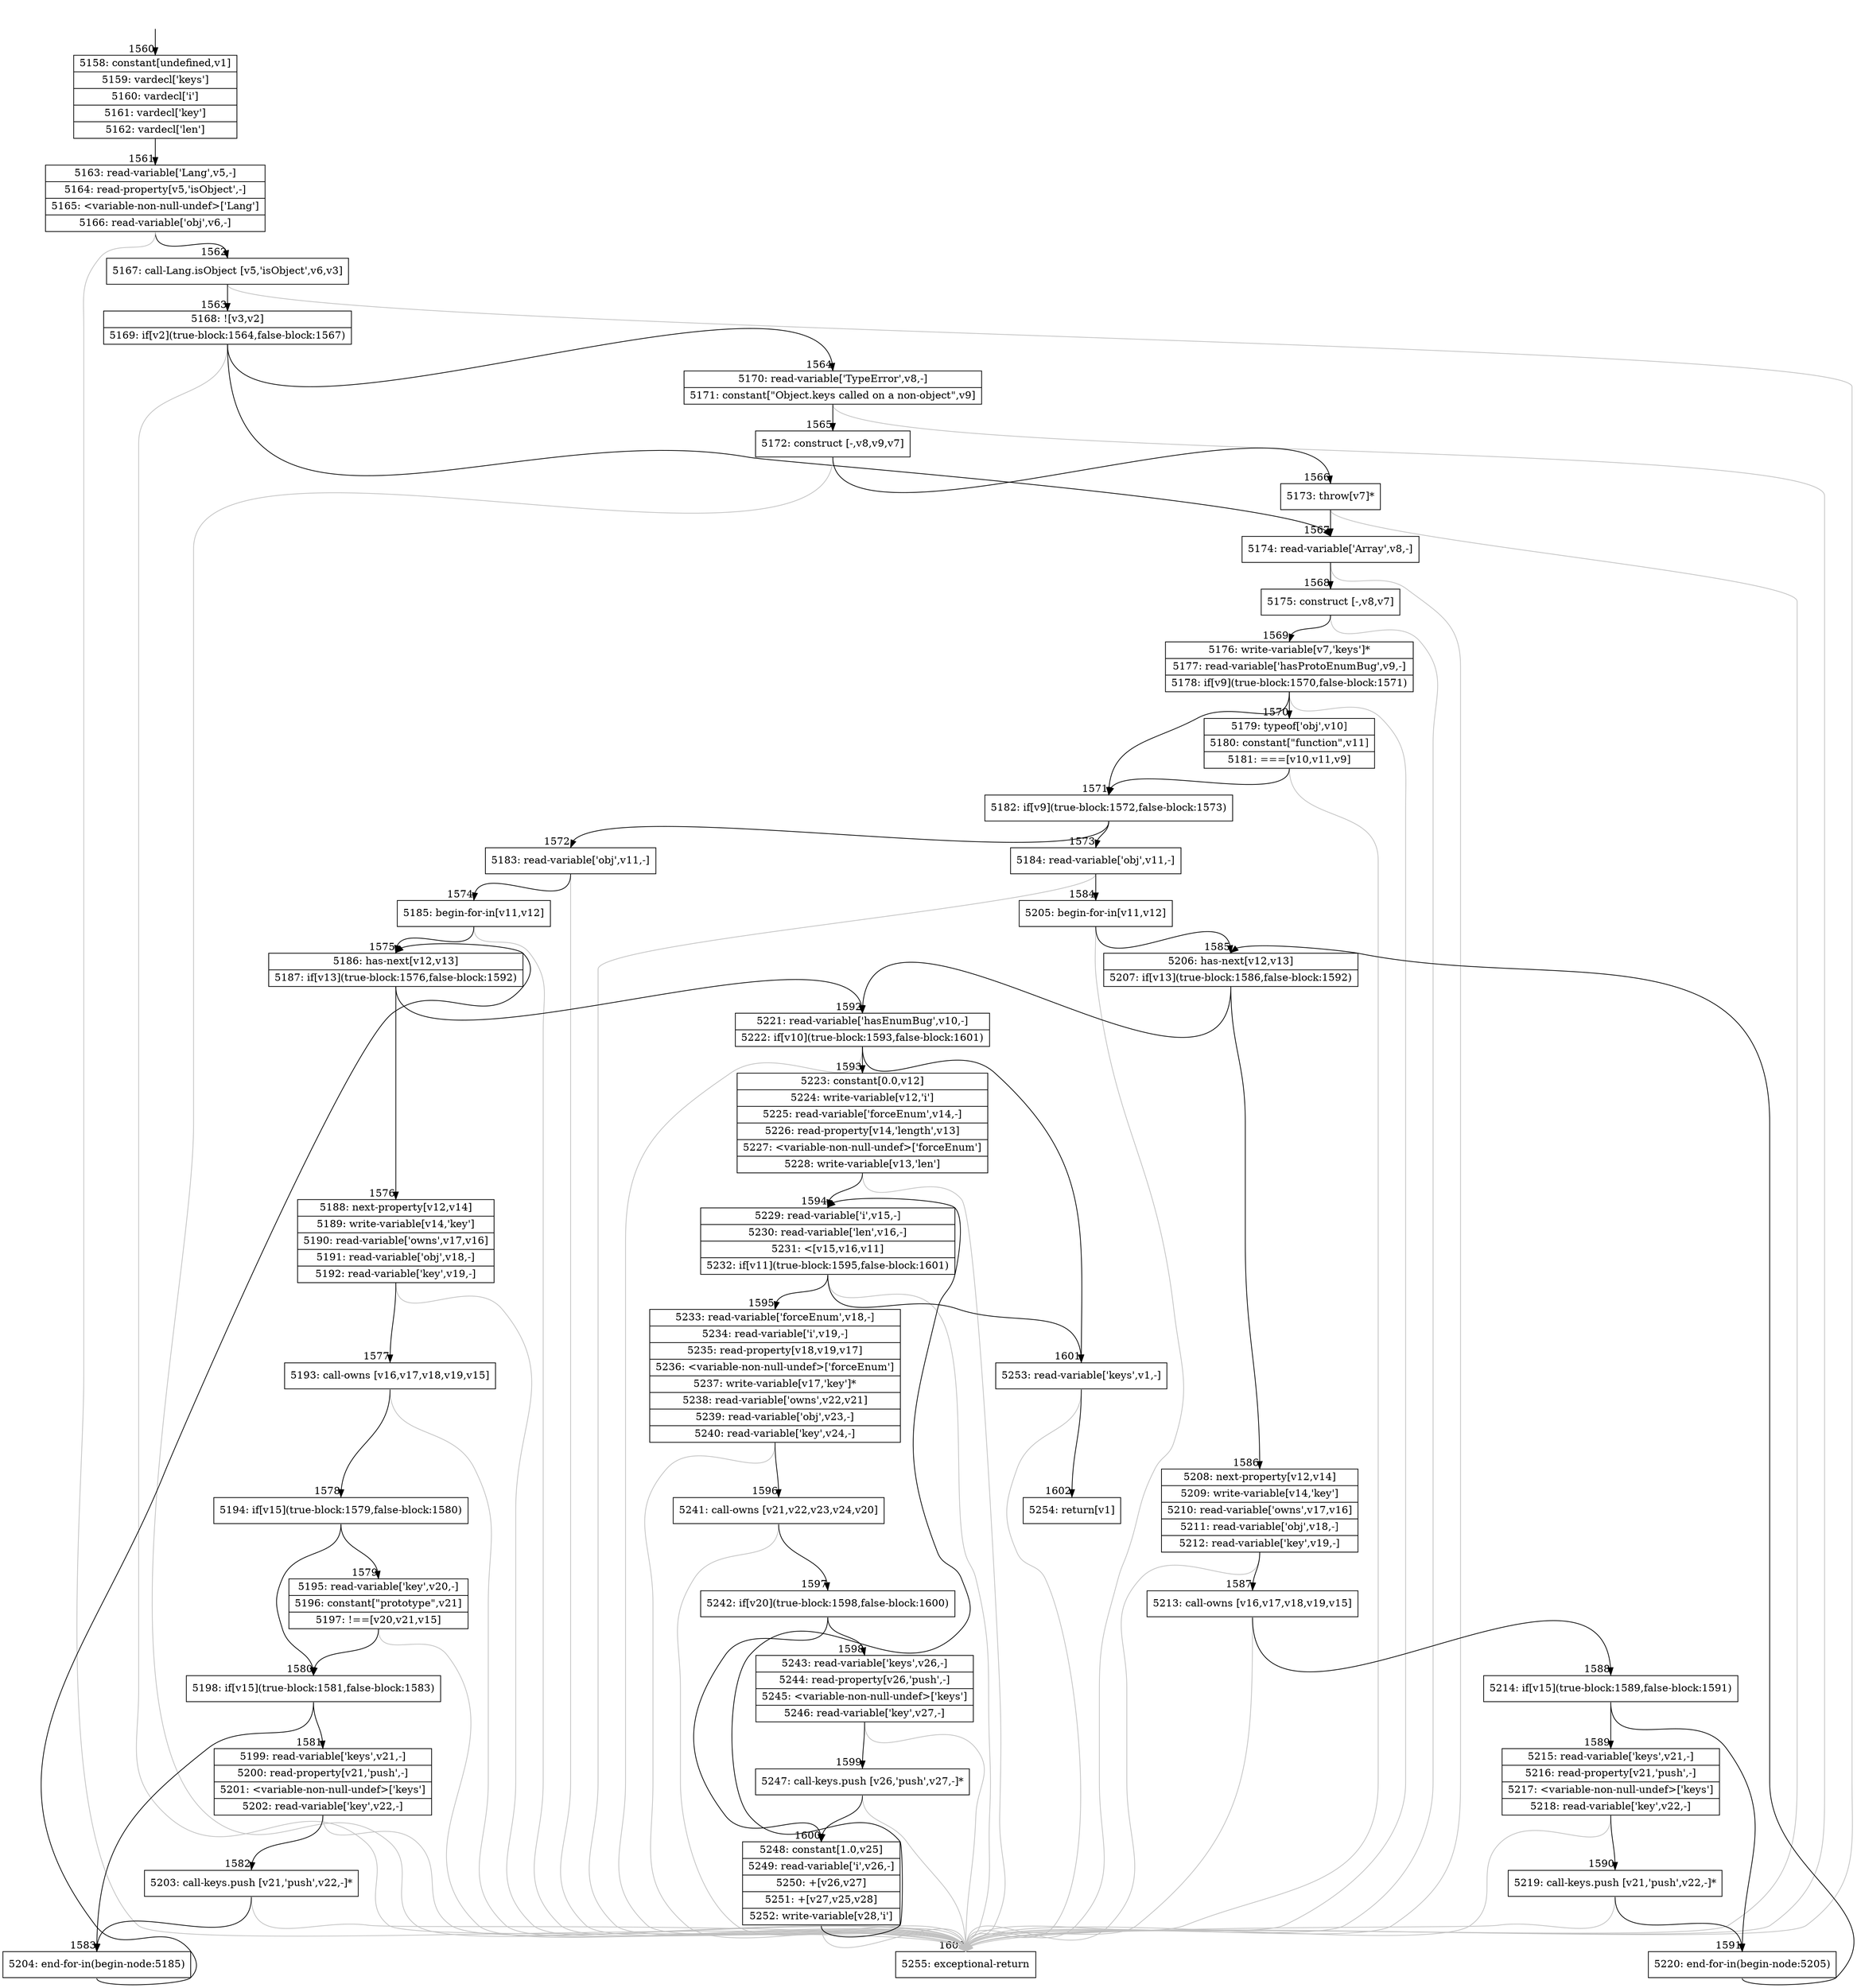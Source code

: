 digraph {
rankdir="TD"
BB_entry96[shape=none,label=""];
BB_entry96 -> BB1560 [tailport=s, headport=n, headlabel="    1560"]
BB1560 [shape=record label="{5158: constant[undefined,v1]|5159: vardecl['keys']|5160: vardecl['i']|5161: vardecl['key']|5162: vardecl['len']}" ] 
BB1560 -> BB1561 [tailport=s, headport=n, headlabel="      1561"]
BB1561 [shape=record label="{5163: read-variable['Lang',v5,-]|5164: read-property[v5,'isObject',-]|5165: \<variable-non-null-undef\>['Lang']|5166: read-variable['obj',v6,-]}" ] 
BB1561 -> BB1562 [tailport=s, headport=n, headlabel="      1562"]
BB1561 -> BB1603 [tailport=s, headport=n, color=gray, headlabel="      1603"]
BB1562 [shape=record label="{5167: call-Lang.isObject [v5,'isObject',v6,v3]}" ] 
BB1562 -> BB1563 [tailport=s, headport=n, headlabel="      1563"]
BB1562 -> BB1603 [tailport=s, headport=n, color=gray]
BB1563 [shape=record label="{5168: ![v3,v2]|5169: if[v2](true-block:1564,false-block:1567)}" ] 
BB1563 -> BB1564 [tailport=s, headport=n, headlabel="      1564"]
BB1563 -> BB1567 [tailport=s, headport=n, headlabel="      1567"]
BB1563 -> BB1603 [tailport=s, headport=n, color=gray]
BB1564 [shape=record label="{5170: read-variable['TypeError',v8,-]|5171: constant[\"Object.keys called on a non-object\",v9]}" ] 
BB1564 -> BB1565 [tailport=s, headport=n, headlabel="      1565"]
BB1564 -> BB1603 [tailport=s, headport=n, color=gray]
BB1565 [shape=record label="{5172: construct [-,v8,v9,v7]}" ] 
BB1565 -> BB1566 [tailport=s, headport=n, headlabel="      1566"]
BB1565 -> BB1603 [tailport=s, headport=n, color=gray]
BB1566 [shape=record label="{5173: throw[v7]*}" ] 
BB1566 -> BB1567 [tailport=s, headport=n]
BB1566 -> BB1603 [tailport=s, headport=n, color=gray]
BB1567 [shape=record label="{5174: read-variable['Array',v8,-]}" ] 
BB1567 -> BB1568 [tailport=s, headport=n, headlabel="      1568"]
BB1567 -> BB1603 [tailport=s, headport=n, color=gray]
BB1568 [shape=record label="{5175: construct [-,v8,v7]}" ] 
BB1568 -> BB1569 [tailport=s, headport=n, headlabel="      1569"]
BB1568 -> BB1603 [tailport=s, headport=n, color=gray]
BB1569 [shape=record label="{5176: write-variable[v7,'keys']*|5177: read-variable['hasProtoEnumBug',v9,-]|5178: if[v9](true-block:1570,false-block:1571)}" ] 
BB1569 -> BB1571 [tailport=s, headport=n, headlabel="      1571"]
BB1569 -> BB1570 [tailport=s, headport=n, headlabel="      1570"]
BB1569 -> BB1603 [tailport=s, headport=n, color=gray]
BB1570 [shape=record label="{5179: typeof['obj',v10]|5180: constant[\"function\",v11]|5181: ===[v10,v11,v9]}" ] 
BB1570 -> BB1571 [tailport=s, headport=n]
BB1570 -> BB1603 [tailport=s, headport=n, color=gray]
BB1571 [shape=record label="{5182: if[v9](true-block:1572,false-block:1573)}" ] 
BB1571 -> BB1572 [tailport=s, headport=n, headlabel="      1572"]
BB1571 -> BB1573 [tailport=s, headport=n, headlabel="      1573"]
BB1572 [shape=record label="{5183: read-variable['obj',v11,-]}" ] 
BB1572 -> BB1574 [tailport=s, headport=n, headlabel="      1574"]
BB1572 -> BB1603 [tailport=s, headport=n, color=gray]
BB1573 [shape=record label="{5184: read-variable['obj',v11,-]}" ] 
BB1573 -> BB1584 [tailport=s, headport=n, headlabel="      1584"]
BB1573 -> BB1603 [tailport=s, headport=n, color=gray]
BB1574 [shape=record label="{5185: begin-for-in[v11,v12]}" ] 
BB1574 -> BB1575 [tailport=s, headport=n, headlabel="      1575"]
BB1574 -> BB1603 [tailport=s, headport=n, color=gray]
BB1575 [shape=record label="{5186: has-next[v12,v13]|5187: if[v13](true-block:1576,false-block:1592)}" ] 
BB1575 -> BB1576 [tailport=s, headport=n, headlabel="      1576"]
BB1575 -> BB1592 [tailport=s, headport=n, headlabel="      1592"]
BB1576 [shape=record label="{5188: next-property[v12,v14]|5189: write-variable[v14,'key']|5190: read-variable['owns',v17,v16]|5191: read-variable['obj',v18,-]|5192: read-variable['key',v19,-]}" ] 
BB1576 -> BB1577 [tailport=s, headport=n, headlabel="      1577"]
BB1576 -> BB1603 [tailport=s, headport=n, color=gray]
BB1577 [shape=record label="{5193: call-owns [v16,v17,v18,v19,v15]}" ] 
BB1577 -> BB1578 [tailport=s, headport=n, headlabel="      1578"]
BB1577 -> BB1603 [tailport=s, headport=n, color=gray]
BB1578 [shape=record label="{5194: if[v15](true-block:1579,false-block:1580)}" ] 
BB1578 -> BB1580 [tailport=s, headport=n, headlabel="      1580"]
BB1578 -> BB1579 [tailport=s, headport=n, headlabel="      1579"]
BB1579 [shape=record label="{5195: read-variable['key',v20,-]|5196: constant[\"prototype\",v21]|5197: !==[v20,v21,v15]}" ] 
BB1579 -> BB1580 [tailport=s, headport=n]
BB1579 -> BB1603 [tailport=s, headport=n, color=gray]
BB1580 [shape=record label="{5198: if[v15](true-block:1581,false-block:1583)}" ] 
BB1580 -> BB1581 [tailport=s, headport=n, headlabel="      1581"]
BB1580 -> BB1583 [tailport=s, headport=n, headlabel="      1583"]
BB1581 [shape=record label="{5199: read-variable['keys',v21,-]|5200: read-property[v21,'push',-]|5201: \<variable-non-null-undef\>['keys']|5202: read-variable['key',v22,-]}" ] 
BB1581 -> BB1582 [tailport=s, headport=n, headlabel="      1582"]
BB1581 -> BB1603 [tailport=s, headport=n, color=gray]
BB1582 [shape=record label="{5203: call-keys.push [v21,'push',v22,-]*}" ] 
BB1582 -> BB1583 [tailport=s, headport=n]
BB1582 -> BB1603 [tailport=s, headport=n, color=gray]
BB1583 [shape=record label="{5204: end-for-in(begin-node:5185)}" ] 
BB1583 -> BB1575 [tailport=s, headport=n]
BB1584 [shape=record label="{5205: begin-for-in[v11,v12]}" ] 
BB1584 -> BB1585 [tailport=s, headport=n, headlabel="      1585"]
BB1584 -> BB1603 [tailport=s, headport=n, color=gray]
BB1585 [shape=record label="{5206: has-next[v12,v13]|5207: if[v13](true-block:1586,false-block:1592)}" ] 
BB1585 -> BB1586 [tailport=s, headport=n, headlabel="      1586"]
BB1585 -> BB1592 [tailport=s, headport=n]
BB1586 [shape=record label="{5208: next-property[v12,v14]|5209: write-variable[v14,'key']|5210: read-variable['owns',v17,v16]|5211: read-variable['obj',v18,-]|5212: read-variable['key',v19,-]}" ] 
BB1586 -> BB1587 [tailport=s, headport=n, headlabel="      1587"]
BB1586 -> BB1603 [tailport=s, headport=n, color=gray]
BB1587 [shape=record label="{5213: call-owns [v16,v17,v18,v19,v15]}" ] 
BB1587 -> BB1588 [tailport=s, headport=n, headlabel="      1588"]
BB1587 -> BB1603 [tailport=s, headport=n, color=gray]
BB1588 [shape=record label="{5214: if[v15](true-block:1589,false-block:1591)}" ] 
BB1588 -> BB1589 [tailport=s, headport=n, headlabel="      1589"]
BB1588 -> BB1591 [tailport=s, headport=n, headlabel="      1591"]
BB1589 [shape=record label="{5215: read-variable['keys',v21,-]|5216: read-property[v21,'push',-]|5217: \<variable-non-null-undef\>['keys']|5218: read-variable['key',v22,-]}" ] 
BB1589 -> BB1590 [tailport=s, headport=n, headlabel="      1590"]
BB1589 -> BB1603 [tailport=s, headport=n, color=gray]
BB1590 [shape=record label="{5219: call-keys.push [v21,'push',v22,-]*}" ] 
BB1590 -> BB1591 [tailport=s, headport=n]
BB1590 -> BB1603 [tailport=s, headport=n, color=gray]
BB1591 [shape=record label="{5220: end-for-in(begin-node:5205)}" ] 
BB1591 -> BB1585 [tailport=s, headport=n]
BB1592 [shape=record label="{5221: read-variable['hasEnumBug',v10,-]|5222: if[v10](true-block:1593,false-block:1601)}" ] 
BB1592 -> BB1593 [tailport=s, headport=n, headlabel="      1593"]
BB1592 -> BB1601 [tailport=s, headport=n, headlabel="      1601"]
BB1592 -> BB1603 [tailport=s, headport=n, color=gray]
BB1593 [shape=record label="{5223: constant[0.0,v12]|5224: write-variable[v12,'i']|5225: read-variable['forceEnum',v14,-]|5226: read-property[v14,'length',v13]|5227: \<variable-non-null-undef\>['forceEnum']|5228: write-variable[v13,'len']}" ] 
BB1593 -> BB1594 [tailport=s, headport=n, headlabel="      1594"]
BB1593 -> BB1603 [tailport=s, headport=n, color=gray]
BB1594 [shape=record label="{5229: read-variable['i',v15,-]|5230: read-variable['len',v16,-]|5231: \<[v15,v16,v11]|5232: if[v11](true-block:1595,false-block:1601)}" ] 
BB1594 -> BB1595 [tailport=s, headport=n, headlabel="      1595"]
BB1594 -> BB1601 [tailport=s, headport=n]
BB1594 -> BB1603 [tailport=s, headport=n, color=gray]
BB1595 [shape=record label="{5233: read-variable['forceEnum',v18,-]|5234: read-variable['i',v19,-]|5235: read-property[v18,v19,v17]|5236: \<variable-non-null-undef\>['forceEnum']|5237: write-variable[v17,'key']*|5238: read-variable['owns',v22,v21]|5239: read-variable['obj',v23,-]|5240: read-variable['key',v24,-]}" ] 
BB1595 -> BB1596 [tailport=s, headport=n, headlabel="      1596"]
BB1595 -> BB1603 [tailport=s, headport=n, color=gray]
BB1596 [shape=record label="{5241: call-owns [v21,v22,v23,v24,v20]}" ] 
BB1596 -> BB1597 [tailport=s, headport=n, headlabel="      1597"]
BB1596 -> BB1603 [tailport=s, headport=n, color=gray]
BB1597 [shape=record label="{5242: if[v20](true-block:1598,false-block:1600)}" ] 
BB1597 -> BB1598 [tailport=s, headport=n, headlabel="      1598"]
BB1597 -> BB1600 [tailport=s, headport=n, headlabel="      1600"]
BB1598 [shape=record label="{5243: read-variable['keys',v26,-]|5244: read-property[v26,'push',-]|5245: \<variable-non-null-undef\>['keys']|5246: read-variable['key',v27,-]}" ] 
BB1598 -> BB1599 [tailport=s, headport=n, headlabel="      1599"]
BB1598 -> BB1603 [tailport=s, headport=n, color=gray]
BB1599 [shape=record label="{5247: call-keys.push [v26,'push',v27,-]*}" ] 
BB1599 -> BB1600 [tailport=s, headport=n]
BB1599 -> BB1603 [tailport=s, headport=n, color=gray]
BB1600 [shape=record label="{5248: constant[1.0,v25]|5249: read-variable['i',v26,-]|5250: +[v26,v27]|5251: +[v27,v25,v28]|5252: write-variable[v28,'i']}" ] 
BB1600 -> BB1594 [tailport=s, headport=n]
BB1600 -> BB1603 [tailport=s, headport=n, color=gray]
BB1601 [shape=record label="{5253: read-variable['keys',v1,-]}" ] 
BB1601 -> BB1602 [tailport=s, headport=n, headlabel="      1602"]
BB1601 -> BB1603 [tailport=s, headport=n, color=gray]
BB1602 [shape=record label="{5254: return[v1]}" ] 
BB1603 [shape=record label="{5255: exceptional-return}" ] 
//#$~ 2757
}
